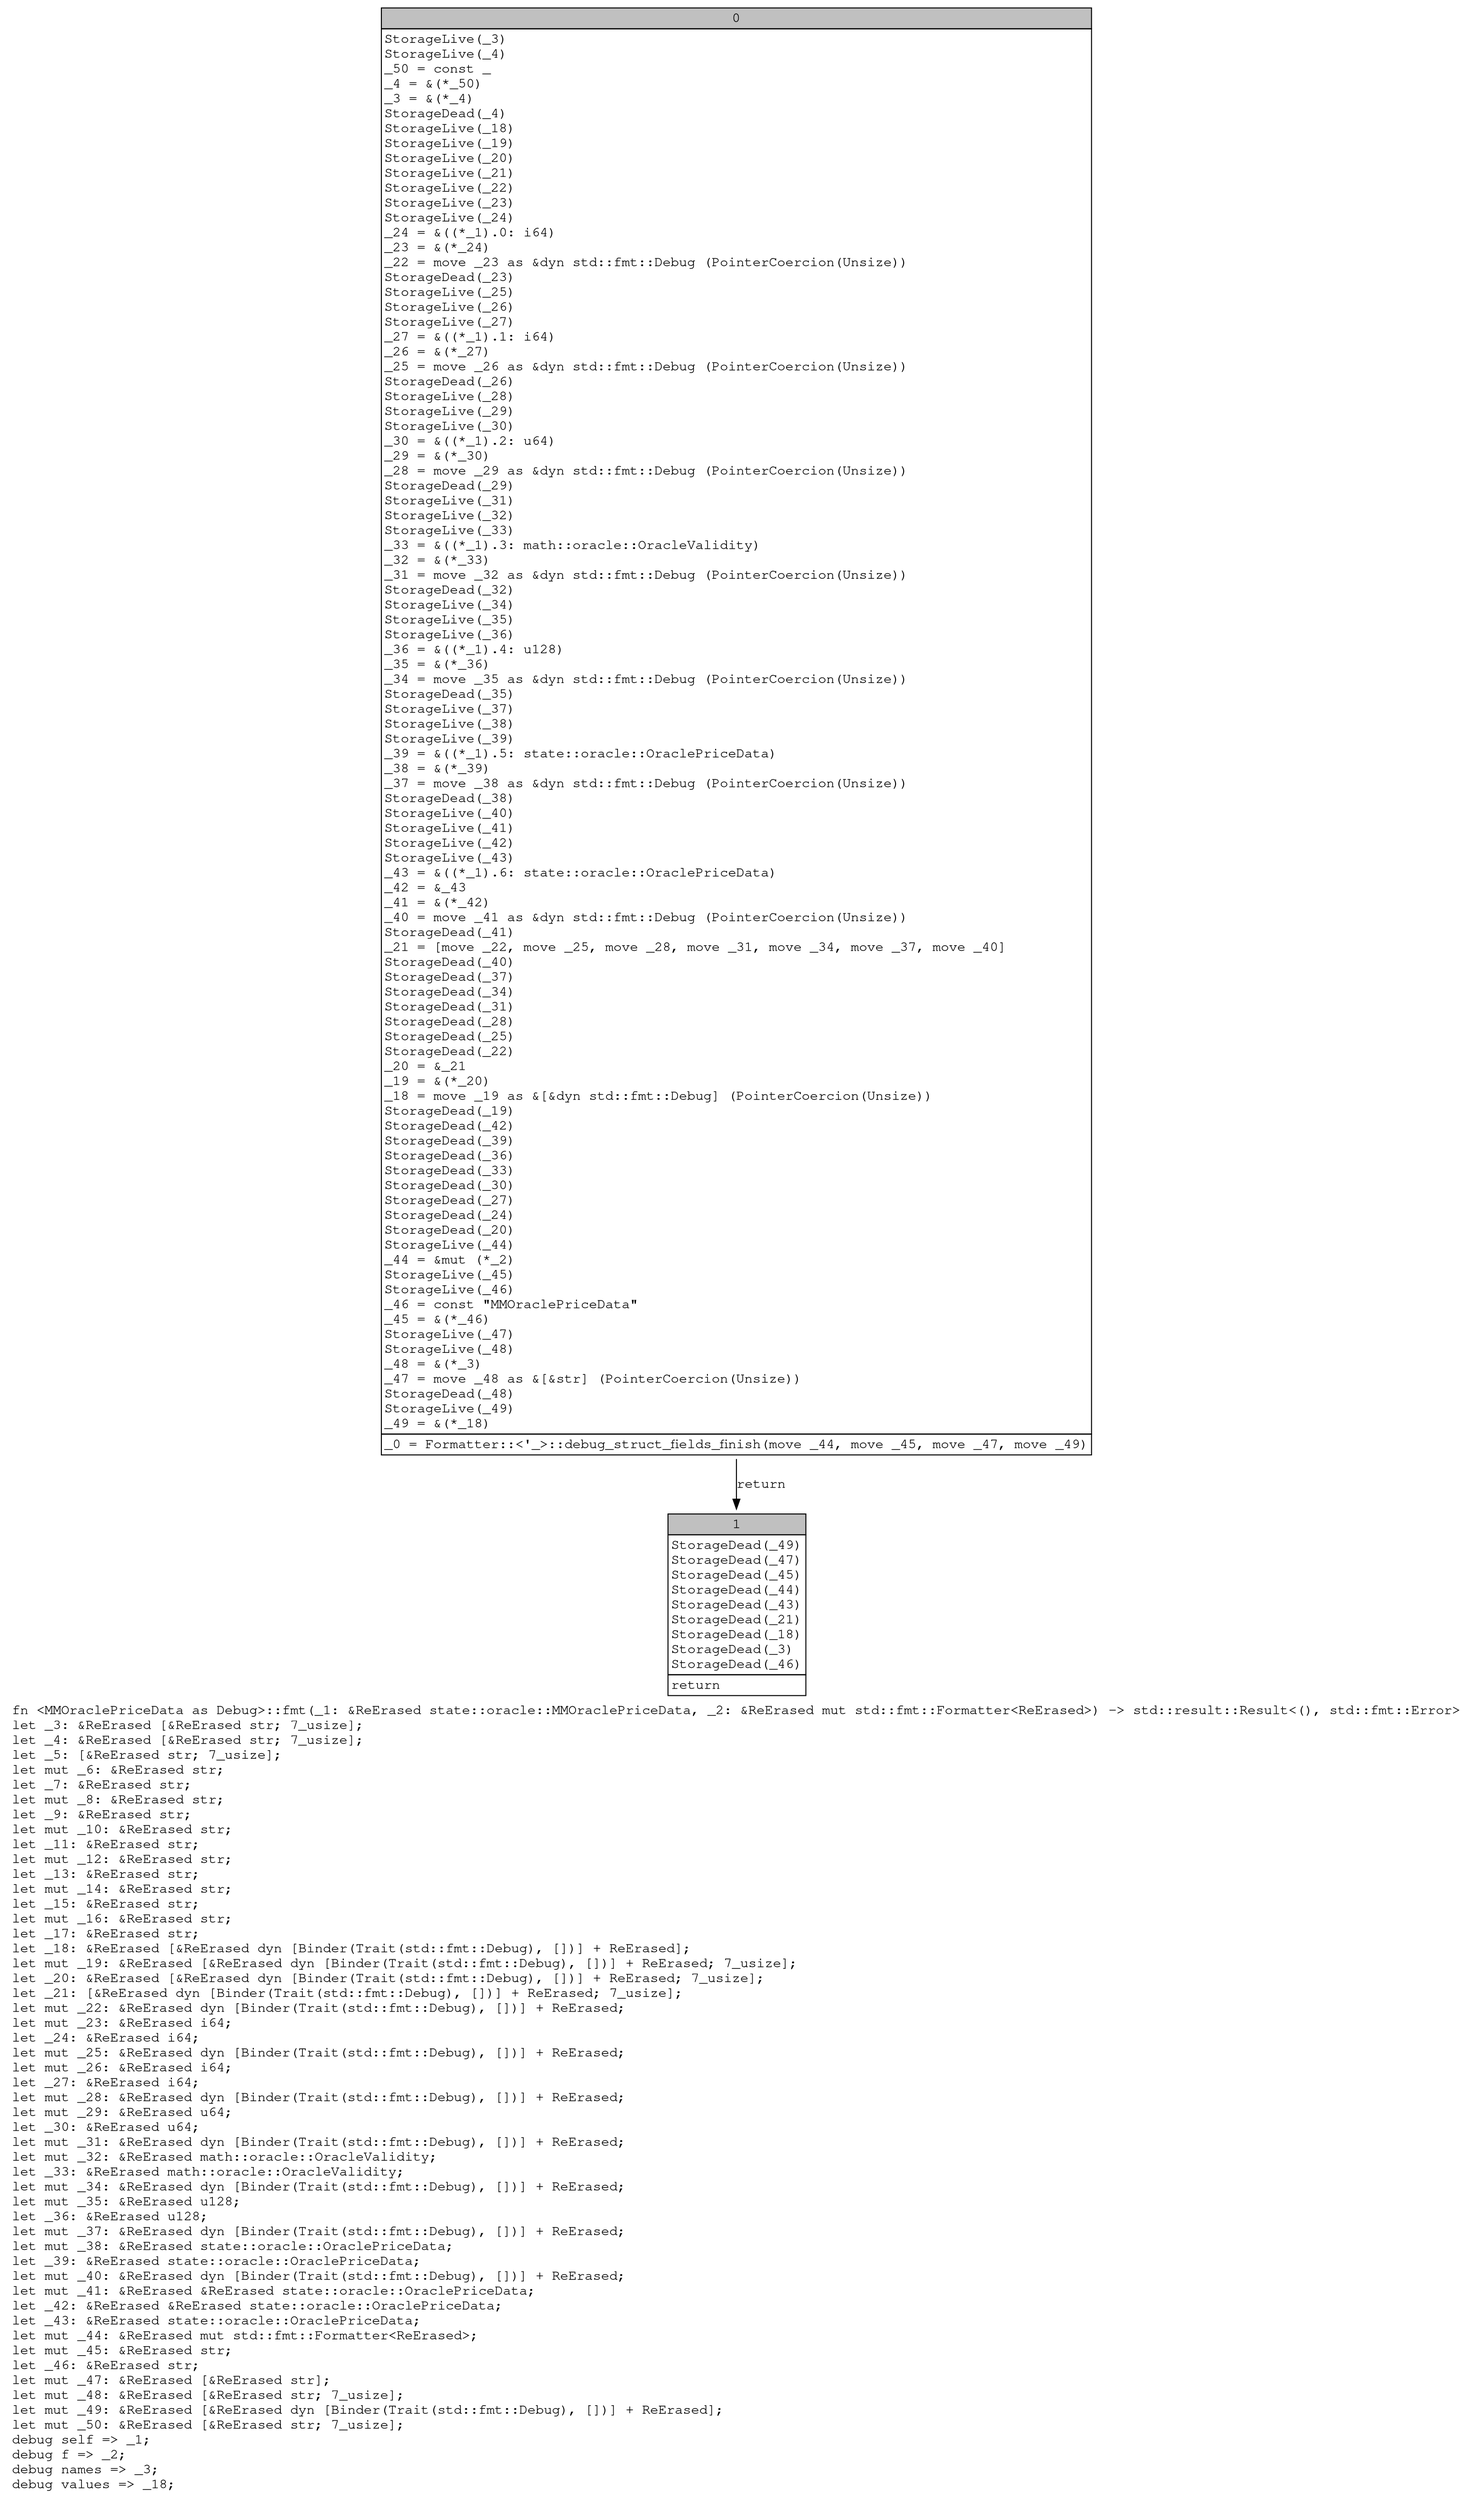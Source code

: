 digraph Mir_0_16757 {
    graph [fontname="Courier, monospace"];
    node [fontname="Courier, monospace"];
    edge [fontname="Courier, monospace"];
    label=<fn &lt;MMOraclePriceData as Debug&gt;::fmt(_1: &amp;ReErased state::oracle::MMOraclePriceData, _2: &amp;ReErased mut std::fmt::Formatter&lt;ReErased&gt;) -&gt; std::result::Result&lt;(), std::fmt::Error&gt;<br align="left"/>let _3: &amp;ReErased [&amp;ReErased str; 7_usize];<br align="left"/>let _4: &amp;ReErased [&amp;ReErased str; 7_usize];<br align="left"/>let _5: [&amp;ReErased str; 7_usize];<br align="left"/>let mut _6: &amp;ReErased str;<br align="left"/>let _7: &amp;ReErased str;<br align="left"/>let mut _8: &amp;ReErased str;<br align="left"/>let _9: &amp;ReErased str;<br align="left"/>let mut _10: &amp;ReErased str;<br align="left"/>let _11: &amp;ReErased str;<br align="left"/>let mut _12: &amp;ReErased str;<br align="left"/>let _13: &amp;ReErased str;<br align="left"/>let mut _14: &amp;ReErased str;<br align="left"/>let _15: &amp;ReErased str;<br align="left"/>let mut _16: &amp;ReErased str;<br align="left"/>let _17: &amp;ReErased str;<br align="left"/>let _18: &amp;ReErased [&amp;ReErased dyn [Binder(Trait(std::fmt::Debug), [])] + ReErased];<br align="left"/>let mut _19: &amp;ReErased [&amp;ReErased dyn [Binder(Trait(std::fmt::Debug), [])] + ReErased; 7_usize];<br align="left"/>let _20: &amp;ReErased [&amp;ReErased dyn [Binder(Trait(std::fmt::Debug), [])] + ReErased; 7_usize];<br align="left"/>let _21: [&amp;ReErased dyn [Binder(Trait(std::fmt::Debug), [])] + ReErased; 7_usize];<br align="left"/>let mut _22: &amp;ReErased dyn [Binder(Trait(std::fmt::Debug), [])] + ReErased;<br align="left"/>let mut _23: &amp;ReErased i64;<br align="left"/>let _24: &amp;ReErased i64;<br align="left"/>let mut _25: &amp;ReErased dyn [Binder(Trait(std::fmt::Debug), [])] + ReErased;<br align="left"/>let mut _26: &amp;ReErased i64;<br align="left"/>let _27: &amp;ReErased i64;<br align="left"/>let mut _28: &amp;ReErased dyn [Binder(Trait(std::fmt::Debug), [])] + ReErased;<br align="left"/>let mut _29: &amp;ReErased u64;<br align="left"/>let _30: &amp;ReErased u64;<br align="left"/>let mut _31: &amp;ReErased dyn [Binder(Trait(std::fmt::Debug), [])] + ReErased;<br align="left"/>let mut _32: &amp;ReErased math::oracle::OracleValidity;<br align="left"/>let _33: &amp;ReErased math::oracle::OracleValidity;<br align="left"/>let mut _34: &amp;ReErased dyn [Binder(Trait(std::fmt::Debug), [])] + ReErased;<br align="left"/>let mut _35: &amp;ReErased u128;<br align="left"/>let _36: &amp;ReErased u128;<br align="left"/>let mut _37: &amp;ReErased dyn [Binder(Trait(std::fmt::Debug), [])] + ReErased;<br align="left"/>let mut _38: &amp;ReErased state::oracle::OraclePriceData;<br align="left"/>let _39: &amp;ReErased state::oracle::OraclePriceData;<br align="left"/>let mut _40: &amp;ReErased dyn [Binder(Trait(std::fmt::Debug), [])] + ReErased;<br align="left"/>let mut _41: &amp;ReErased &amp;ReErased state::oracle::OraclePriceData;<br align="left"/>let _42: &amp;ReErased &amp;ReErased state::oracle::OraclePriceData;<br align="left"/>let _43: &amp;ReErased state::oracle::OraclePriceData;<br align="left"/>let mut _44: &amp;ReErased mut std::fmt::Formatter&lt;ReErased&gt;;<br align="left"/>let mut _45: &amp;ReErased str;<br align="left"/>let _46: &amp;ReErased str;<br align="left"/>let mut _47: &amp;ReErased [&amp;ReErased str];<br align="left"/>let mut _48: &amp;ReErased [&amp;ReErased str; 7_usize];<br align="left"/>let mut _49: &amp;ReErased [&amp;ReErased dyn [Binder(Trait(std::fmt::Debug), [])] + ReErased];<br align="left"/>let mut _50: &amp;ReErased [&amp;ReErased str; 7_usize];<br align="left"/>debug self =&gt; _1;<br align="left"/>debug f =&gt; _2;<br align="left"/>debug names =&gt; _3;<br align="left"/>debug values =&gt; _18;<br align="left"/>>;
    bb0__0_16757 [shape="none", label=<<table border="0" cellborder="1" cellspacing="0"><tr><td bgcolor="gray" align="center" colspan="1">0</td></tr><tr><td align="left" balign="left">StorageLive(_3)<br/>StorageLive(_4)<br/>_50 = const _<br/>_4 = &amp;(*_50)<br/>_3 = &amp;(*_4)<br/>StorageDead(_4)<br/>StorageLive(_18)<br/>StorageLive(_19)<br/>StorageLive(_20)<br/>StorageLive(_21)<br/>StorageLive(_22)<br/>StorageLive(_23)<br/>StorageLive(_24)<br/>_24 = &amp;((*_1).0: i64)<br/>_23 = &amp;(*_24)<br/>_22 = move _23 as &amp;dyn std::fmt::Debug (PointerCoercion(Unsize))<br/>StorageDead(_23)<br/>StorageLive(_25)<br/>StorageLive(_26)<br/>StorageLive(_27)<br/>_27 = &amp;((*_1).1: i64)<br/>_26 = &amp;(*_27)<br/>_25 = move _26 as &amp;dyn std::fmt::Debug (PointerCoercion(Unsize))<br/>StorageDead(_26)<br/>StorageLive(_28)<br/>StorageLive(_29)<br/>StorageLive(_30)<br/>_30 = &amp;((*_1).2: u64)<br/>_29 = &amp;(*_30)<br/>_28 = move _29 as &amp;dyn std::fmt::Debug (PointerCoercion(Unsize))<br/>StorageDead(_29)<br/>StorageLive(_31)<br/>StorageLive(_32)<br/>StorageLive(_33)<br/>_33 = &amp;((*_1).3: math::oracle::OracleValidity)<br/>_32 = &amp;(*_33)<br/>_31 = move _32 as &amp;dyn std::fmt::Debug (PointerCoercion(Unsize))<br/>StorageDead(_32)<br/>StorageLive(_34)<br/>StorageLive(_35)<br/>StorageLive(_36)<br/>_36 = &amp;((*_1).4: u128)<br/>_35 = &amp;(*_36)<br/>_34 = move _35 as &amp;dyn std::fmt::Debug (PointerCoercion(Unsize))<br/>StorageDead(_35)<br/>StorageLive(_37)<br/>StorageLive(_38)<br/>StorageLive(_39)<br/>_39 = &amp;((*_1).5: state::oracle::OraclePriceData)<br/>_38 = &amp;(*_39)<br/>_37 = move _38 as &amp;dyn std::fmt::Debug (PointerCoercion(Unsize))<br/>StorageDead(_38)<br/>StorageLive(_40)<br/>StorageLive(_41)<br/>StorageLive(_42)<br/>StorageLive(_43)<br/>_43 = &amp;((*_1).6: state::oracle::OraclePriceData)<br/>_42 = &amp;_43<br/>_41 = &amp;(*_42)<br/>_40 = move _41 as &amp;dyn std::fmt::Debug (PointerCoercion(Unsize))<br/>StorageDead(_41)<br/>_21 = [move _22, move _25, move _28, move _31, move _34, move _37, move _40]<br/>StorageDead(_40)<br/>StorageDead(_37)<br/>StorageDead(_34)<br/>StorageDead(_31)<br/>StorageDead(_28)<br/>StorageDead(_25)<br/>StorageDead(_22)<br/>_20 = &amp;_21<br/>_19 = &amp;(*_20)<br/>_18 = move _19 as &amp;[&amp;dyn std::fmt::Debug] (PointerCoercion(Unsize))<br/>StorageDead(_19)<br/>StorageDead(_42)<br/>StorageDead(_39)<br/>StorageDead(_36)<br/>StorageDead(_33)<br/>StorageDead(_30)<br/>StorageDead(_27)<br/>StorageDead(_24)<br/>StorageDead(_20)<br/>StorageLive(_44)<br/>_44 = &amp;mut (*_2)<br/>StorageLive(_45)<br/>StorageLive(_46)<br/>_46 = const &quot;MMOraclePriceData&quot;<br/>_45 = &amp;(*_46)<br/>StorageLive(_47)<br/>StorageLive(_48)<br/>_48 = &amp;(*_3)<br/>_47 = move _48 as &amp;[&amp;str] (PointerCoercion(Unsize))<br/>StorageDead(_48)<br/>StorageLive(_49)<br/>_49 = &amp;(*_18)<br/></td></tr><tr><td align="left">_0 = Formatter::&lt;'_&gt;::debug_struct_fields_finish(move _44, move _45, move _47, move _49)</td></tr></table>>];
    bb1__0_16757 [shape="none", label=<<table border="0" cellborder="1" cellspacing="0"><tr><td bgcolor="gray" align="center" colspan="1">1</td></tr><tr><td align="left" balign="left">StorageDead(_49)<br/>StorageDead(_47)<br/>StorageDead(_45)<br/>StorageDead(_44)<br/>StorageDead(_43)<br/>StorageDead(_21)<br/>StorageDead(_18)<br/>StorageDead(_3)<br/>StorageDead(_46)<br/></td></tr><tr><td align="left">return</td></tr></table>>];
    bb0__0_16757 -> bb1__0_16757 [label="return"];
}
